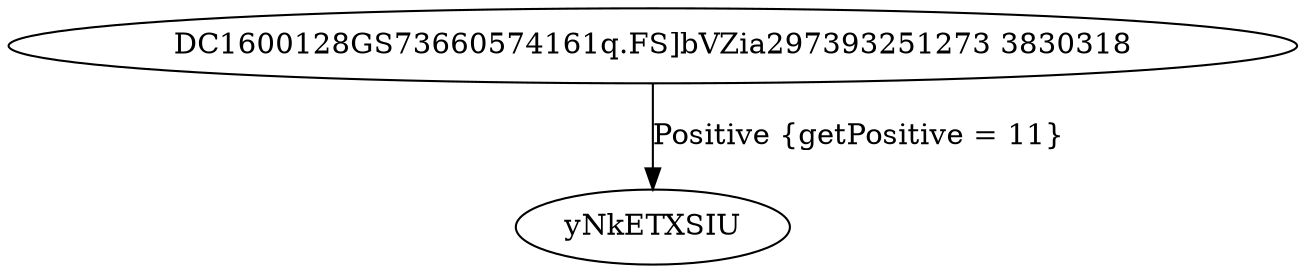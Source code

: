 digraph {
"\DC1\600128\GS\73660\574161q.\FS]\bVZi\a\297393\251273 3\830318" -> "yNk\ETX\SIU" [ label="Positive {getPositive = 11}" ];
}